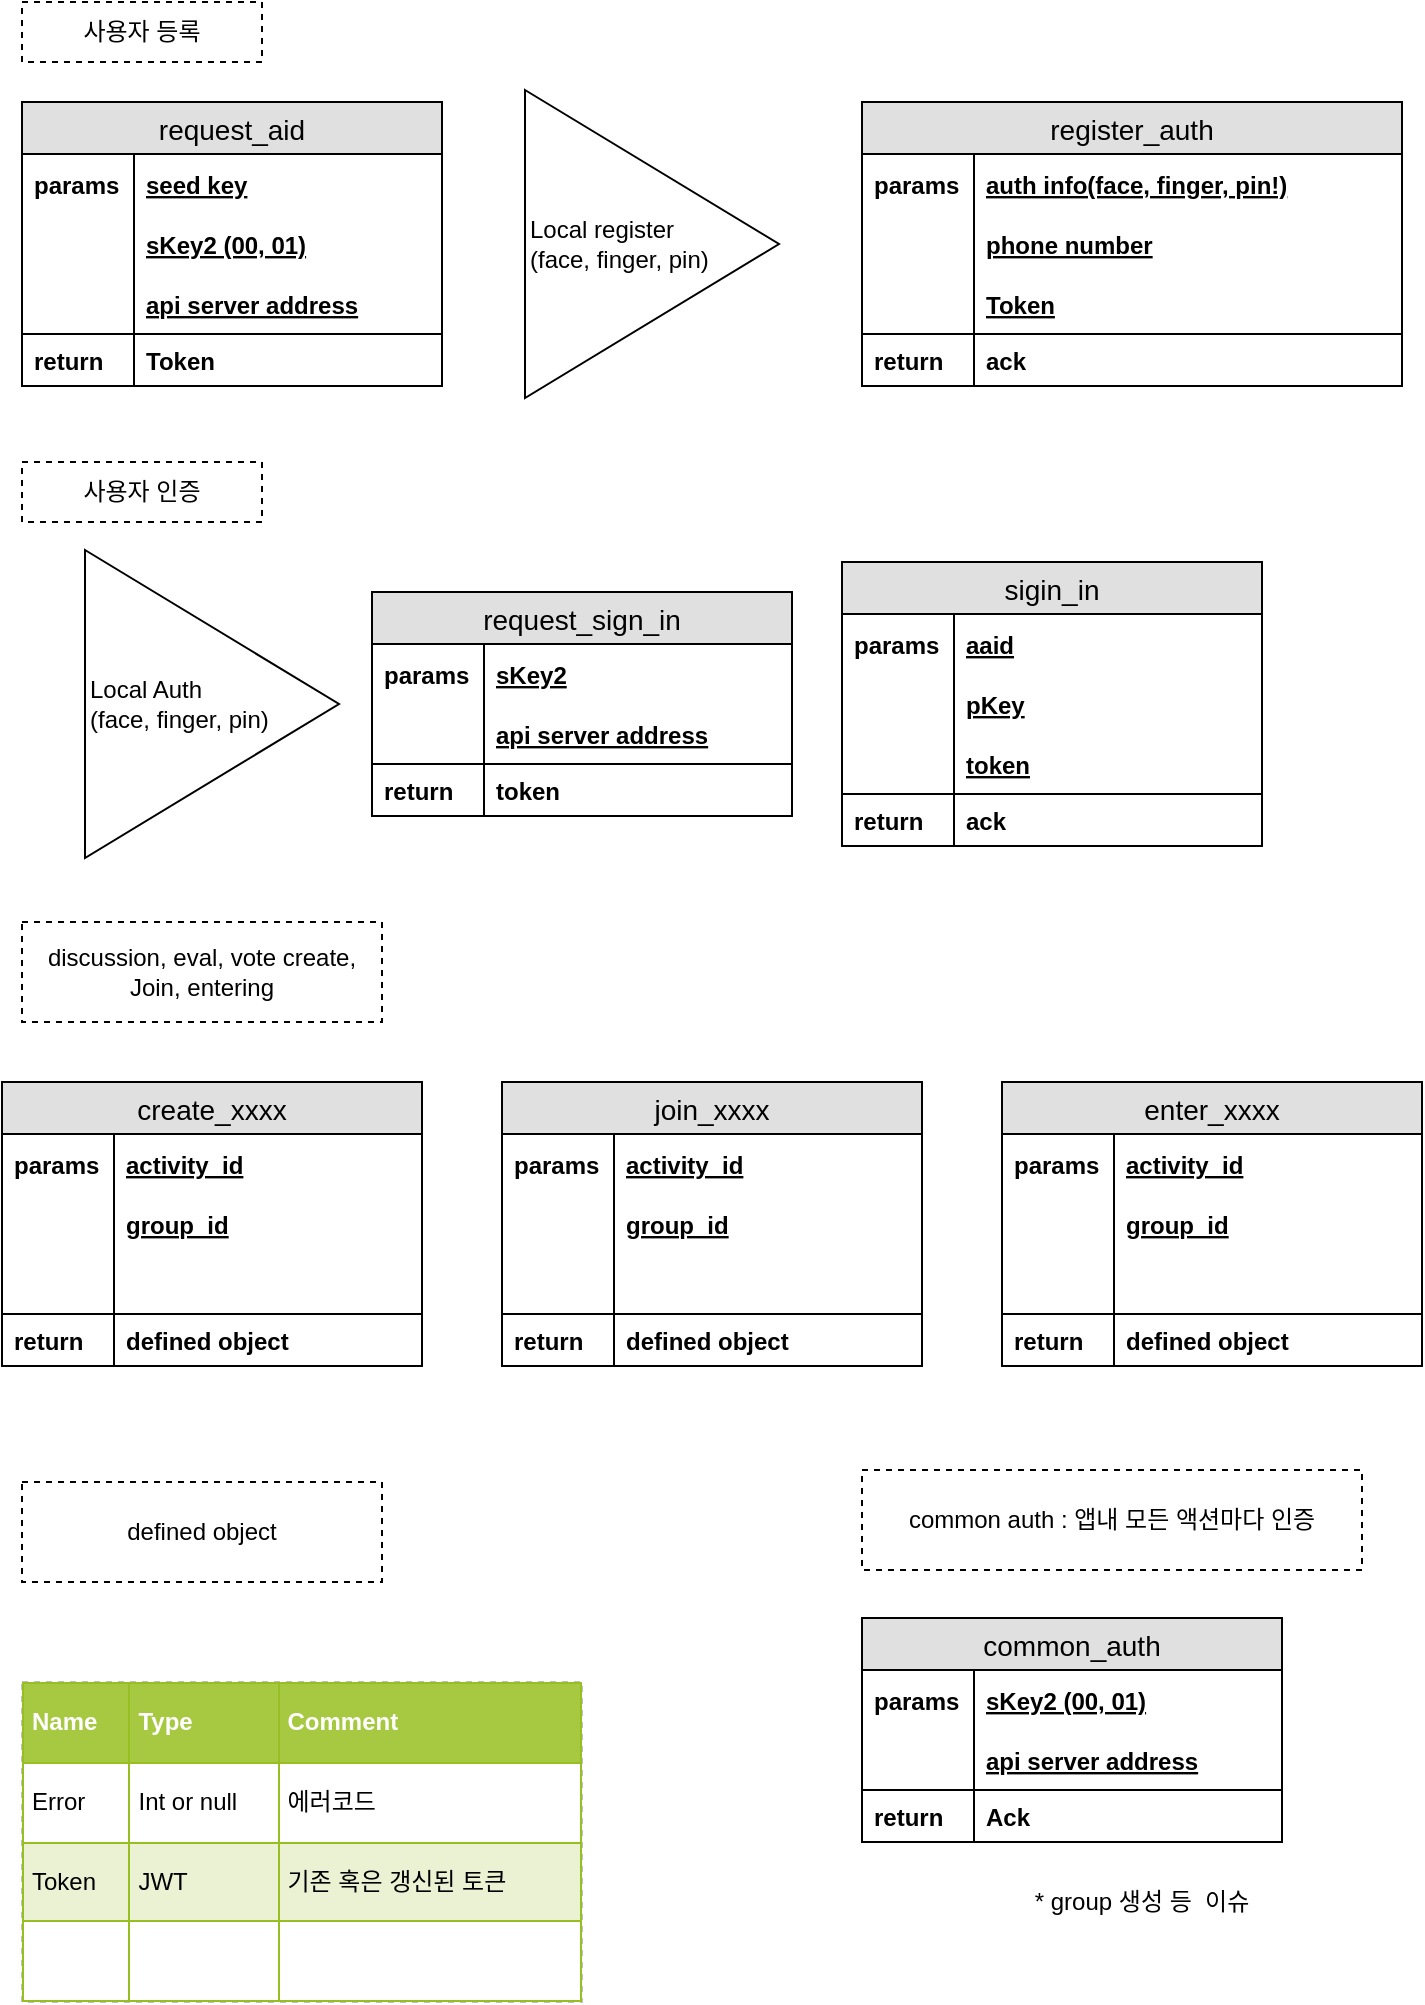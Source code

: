 <mxfile version="12.1.9" type="github" pages="1">
  <diagram id="exMwhVz5cOcehTMv7F8w" name="Page-1">
    <mxGraphModel dx="1426" dy="771" grid="1" gridSize="10" guides="1" tooltips="1" connect="1" arrows="1" fold="1" page="1" pageScale="1" pageWidth="827" pageHeight="1169" math="0" shadow="0">
      <root>
        <mxCell id="0"/>
        <mxCell id="1" parent="0"/>
        <mxCell id="1xPw11D1j_KxezTZeNWg-12" value="request_aid" style="swimlane;fontStyle=0;childLayout=stackLayout;horizontal=1;startSize=26;fillColor=#e0e0e0;horizontalStack=0;resizeParent=1;resizeParentMax=0;resizeLast=0;collapsible=1;marginBottom=0;swimlaneFillColor=#ffffff;align=center;fontSize=14;" parent="1" vertex="1">
          <mxGeometry x="80" y="130" width="210" height="142" as="geometry"/>
        </mxCell>
        <mxCell id="1xPw11D1j_KxezTZeNWg-13" value="seed key" style="shape=partialRectangle;top=0;left=0;right=0;bottom=0;align=left;verticalAlign=middle;fillColor=none;spacingLeft=60;spacingRight=4;overflow=hidden;rotatable=0;points=[[0,0.5],[1,0.5]];portConstraint=eastwest;dropTarget=0;fontStyle=5;fontSize=12;" parent="1xPw11D1j_KxezTZeNWg-12" vertex="1">
          <mxGeometry y="26" width="210" height="30" as="geometry"/>
        </mxCell>
        <mxCell id="1xPw11D1j_KxezTZeNWg-14" value="params" style="shape=partialRectangle;fontStyle=1;top=0;left=0;bottom=0;fillColor=none;align=left;verticalAlign=middle;spacingLeft=4;spacingRight=4;overflow=hidden;rotatable=0;points=[];portConstraint=eastwest;part=1;fontSize=12;" parent="1xPw11D1j_KxezTZeNWg-13" vertex="1" connectable="0">
          <mxGeometry width="56" height="30" as="geometry"/>
        </mxCell>
        <mxCell id="1xPw11D1j_KxezTZeNWg-15" value="sKey2 (00, 01)" style="shape=partialRectangle;top=0;left=0;right=0;bottom=1;align=left;verticalAlign=middle;fillColor=none;spacingLeft=60;spacingRight=4;overflow=hidden;rotatable=0;points=[[0,0.5],[1,0.5]];portConstraint=eastwest;dropTarget=0;fontStyle=5;fontSize=12;strokeColor=none;" parent="1xPw11D1j_KxezTZeNWg-12" vertex="1">
          <mxGeometry y="56" width="210" height="30" as="geometry"/>
        </mxCell>
        <mxCell id="1xPw11D1j_KxezTZeNWg-16" value="" style="shape=partialRectangle;fontStyle=1;top=0;left=0;bottom=0;fillColor=none;align=left;verticalAlign=middle;spacingLeft=4;spacingRight=4;overflow=hidden;rotatable=0;points=[];portConstraint=eastwest;part=1;fontSize=12;" parent="1xPw11D1j_KxezTZeNWg-15" vertex="1" connectable="0">
          <mxGeometry width="56" height="30" as="geometry"/>
        </mxCell>
        <mxCell id="1xPw11D1j_KxezTZeNWg-23" value="api server address" style="shape=partialRectangle;top=0;left=0;right=0;bottom=1;align=left;verticalAlign=middle;fillColor=none;spacingLeft=60;spacingRight=4;overflow=hidden;rotatable=0;points=[[0,0.5],[1,0.5]];portConstraint=eastwest;dropTarget=0;fontStyle=5;fontSize=12;" parent="1xPw11D1j_KxezTZeNWg-12" vertex="1">
          <mxGeometry y="86" width="210" height="30" as="geometry"/>
        </mxCell>
        <mxCell id="1xPw11D1j_KxezTZeNWg-24" value="" style="shape=partialRectangle;fontStyle=1;top=0;left=0;bottom=0;fillColor=none;align=left;verticalAlign=middle;spacingLeft=4;spacingRight=4;overflow=hidden;rotatable=0;points=[];portConstraint=eastwest;part=1;fontSize=12;" parent="1xPw11D1j_KxezTZeNWg-23" vertex="1" connectable="0">
          <mxGeometry width="56" height="30" as="geometry"/>
        </mxCell>
        <mxCell id="1xPw11D1j_KxezTZeNWg-17" value="Token" style="shape=partialRectangle;top=0;left=0;right=0;bottom=0;align=left;verticalAlign=top;fillColor=none;spacingLeft=60;spacingRight=4;overflow=hidden;rotatable=0;points=[[0,0.5],[1,0.5]];portConstraint=eastwest;dropTarget=0;fontSize=12;fontStyle=1" parent="1xPw11D1j_KxezTZeNWg-12" vertex="1">
          <mxGeometry y="116" width="210" height="26" as="geometry"/>
        </mxCell>
        <mxCell id="1xPw11D1j_KxezTZeNWg-18" value="return" style="shape=partialRectangle;top=0;left=0;bottom=0;fillColor=none;align=left;verticalAlign=top;spacingLeft=4;spacingRight=4;overflow=hidden;rotatable=0;points=[];portConstraint=eastwest;part=1;fontSize=12;fontStyle=1" parent="1xPw11D1j_KxezTZeNWg-17" vertex="1" connectable="0">
          <mxGeometry width="56" height="26" as="geometry"/>
        </mxCell>
        <mxCell id="1xPw11D1j_KxezTZeNWg-25" value="register_auth" style="swimlane;fontStyle=0;childLayout=stackLayout;horizontal=1;startSize=26;fillColor=#e0e0e0;horizontalStack=0;resizeParent=1;resizeParentMax=0;resizeLast=0;collapsible=1;marginBottom=0;swimlaneFillColor=#ffffff;align=center;fontSize=14;" parent="1" vertex="1">
          <mxGeometry x="500" y="130" width="270" height="142" as="geometry"/>
        </mxCell>
        <mxCell id="1xPw11D1j_KxezTZeNWg-26" value="auth info(face, finger, pin!)" style="shape=partialRectangle;top=0;left=0;right=0;bottom=0;align=left;verticalAlign=middle;fillColor=none;spacingLeft=60;spacingRight=4;overflow=hidden;rotatable=0;points=[[0,0.5],[1,0.5]];portConstraint=eastwest;dropTarget=0;fontStyle=5;fontSize=12;" parent="1xPw11D1j_KxezTZeNWg-25" vertex="1">
          <mxGeometry y="26" width="270" height="30" as="geometry"/>
        </mxCell>
        <mxCell id="1xPw11D1j_KxezTZeNWg-27" value="params" style="shape=partialRectangle;fontStyle=1;top=0;left=0;bottom=0;fillColor=none;align=left;verticalAlign=middle;spacingLeft=4;spacingRight=4;overflow=hidden;rotatable=0;points=[];portConstraint=eastwest;part=1;fontSize=12;" parent="1xPw11D1j_KxezTZeNWg-26" vertex="1" connectable="0">
          <mxGeometry width="56" height="30" as="geometry"/>
        </mxCell>
        <mxCell id="1xPw11D1j_KxezTZeNWg-28" value="phone number" style="shape=partialRectangle;top=0;left=0;right=0;bottom=1;align=left;verticalAlign=middle;fillColor=none;spacingLeft=60;spacingRight=4;overflow=hidden;rotatable=0;points=[[0,0.5],[1,0.5]];portConstraint=eastwest;dropTarget=0;fontStyle=5;fontSize=12;strokeColor=none;" parent="1xPw11D1j_KxezTZeNWg-25" vertex="1">
          <mxGeometry y="56" width="270" height="30" as="geometry"/>
        </mxCell>
        <mxCell id="1xPw11D1j_KxezTZeNWg-29" value="" style="shape=partialRectangle;fontStyle=1;top=0;left=0;bottom=0;fillColor=none;align=left;verticalAlign=middle;spacingLeft=4;spacingRight=4;overflow=hidden;rotatable=0;points=[];portConstraint=eastwest;part=1;fontSize=12;" parent="1xPw11D1j_KxezTZeNWg-28" vertex="1" connectable="0">
          <mxGeometry width="56" height="30" as="geometry"/>
        </mxCell>
        <mxCell id="1xPw11D1j_KxezTZeNWg-30" value="Token" style="shape=partialRectangle;top=0;left=0;right=0;bottom=1;align=left;verticalAlign=middle;fillColor=none;spacingLeft=60;spacingRight=4;overflow=hidden;rotatable=0;points=[[0,0.5],[1,0.5]];portConstraint=eastwest;dropTarget=0;fontStyle=5;fontSize=12;" parent="1xPw11D1j_KxezTZeNWg-25" vertex="1">
          <mxGeometry y="86" width="270" height="30" as="geometry"/>
        </mxCell>
        <mxCell id="1xPw11D1j_KxezTZeNWg-31" value="" style="shape=partialRectangle;fontStyle=1;top=0;left=0;bottom=0;fillColor=none;align=left;verticalAlign=middle;spacingLeft=4;spacingRight=4;overflow=hidden;rotatable=0;points=[];portConstraint=eastwest;part=1;fontSize=12;" parent="1xPw11D1j_KxezTZeNWg-30" vertex="1" connectable="0">
          <mxGeometry width="56" height="30" as="geometry"/>
        </mxCell>
        <mxCell id="1xPw11D1j_KxezTZeNWg-32" value="ack" style="shape=partialRectangle;top=0;left=0;right=0;bottom=0;align=left;verticalAlign=top;fillColor=none;spacingLeft=60;spacingRight=4;overflow=hidden;rotatable=0;points=[[0,0.5],[1,0.5]];portConstraint=eastwest;dropTarget=0;fontSize=12;fontStyle=1" parent="1xPw11D1j_KxezTZeNWg-25" vertex="1">
          <mxGeometry y="116" width="270" height="26" as="geometry"/>
        </mxCell>
        <mxCell id="1xPw11D1j_KxezTZeNWg-33" value="return" style="shape=partialRectangle;top=0;left=0;bottom=0;fillColor=none;align=left;verticalAlign=top;spacingLeft=4;spacingRight=4;overflow=hidden;rotatable=0;points=[];portConstraint=eastwest;part=1;fontSize=12;fontStyle=1" parent="1xPw11D1j_KxezTZeNWg-32" vertex="1" connectable="0">
          <mxGeometry width="56" height="26" as="geometry"/>
        </mxCell>
        <mxCell id="1xPw11D1j_KxezTZeNWg-34" value="사용자 등록" style="rounded=0;whiteSpace=wrap;html=1;dashed=1;" parent="1" vertex="1">
          <mxGeometry x="80" y="80" width="120" height="30" as="geometry"/>
        </mxCell>
        <mxCell id="1xPw11D1j_KxezTZeNWg-35" value="사용자 인증" style="rounded=0;whiteSpace=wrap;html=1;dashed=1;" parent="1" vertex="1">
          <mxGeometry x="80" y="310" width="120" height="30" as="geometry"/>
        </mxCell>
        <mxCell id="1xPw11D1j_KxezTZeNWg-36" value="request_sign_in" style="swimlane;fontStyle=0;childLayout=stackLayout;horizontal=1;startSize=26;fillColor=#e0e0e0;horizontalStack=0;resizeParent=1;resizeParentMax=0;resizeLast=0;collapsible=1;marginBottom=0;swimlaneFillColor=#ffffff;align=center;fontSize=14;" parent="1" vertex="1">
          <mxGeometry x="255" y="375" width="210" height="112" as="geometry"/>
        </mxCell>
        <mxCell id="1xPw11D1j_KxezTZeNWg-37" value="sKey2" style="shape=partialRectangle;top=0;left=0;right=0;bottom=0;align=left;verticalAlign=middle;fillColor=none;spacingLeft=60;spacingRight=4;overflow=hidden;rotatable=0;points=[[0,0.5],[1,0.5]];portConstraint=eastwest;dropTarget=0;fontStyle=5;fontSize=12;" parent="1xPw11D1j_KxezTZeNWg-36" vertex="1">
          <mxGeometry y="26" width="210" height="30" as="geometry"/>
        </mxCell>
        <mxCell id="1xPw11D1j_KxezTZeNWg-38" value="params" style="shape=partialRectangle;fontStyle=1;top=0;left=0;bottom=0;fillColor=none;align=left;verticalAlign=middle;spacingLeft=4;spacingRight=4;overflow=hidden;rotatable=0;points=[];portConstraint=eastwest;part=1;fontSize=12;" parent="1xPw11D1j_KxezTZeNWg-37" vertex="1" connectable="0">
          <mxGeometry width="56" height="30" as="geometry"/>
        </mxCell>
        <mxCell id="1xPw11D1j_KxezTZeNWg-41" value="api server address" style="shape=partialRectangle;top=0;left=0;right=0;bottom=1;align=left;verticalAlign=middle;fillColor=none;spacingLeft=60;spacingRight=4;overflow=hidden;rotatable=0;points=[[0,0.5],[1,0.5]];portConstraint=eastwest;dropTarget=0;fontStyle=5;fontSize=12;" parent="1xPw11D1j_KxezTZeNWg-36" vertex="1">
          <mxGeometry y="56" width="210" height="30" as="geometry"/>
        </mxCell>
        <mxCell id="1xPw11D1j_KxezTZeNWg-42" value="" style="shape=partialRectangle;fontStyle=1;top=0;left=0;bottom=0;fillColor=none;align=left;verticalAlign=middle;spacingLeft=4;spacingRight=4;overflow=hidden;rotatable=0;points=[];portConstraint=eastwest;part=1;fontSize=12;" parent="1xPw11D1j_KxezTZeNWg-41" vertex="1" connectable="0">
          <mxGeometry width="56" height="30" as="geometry"/>
        </mxCell>
        <mxCell id="1xPw11D1j_KxezTZeNWg-43" value="token" style="shape=partialRectangle;top=0;left=0;right=0;bottom=0;align=left;verticalAlign=top;fillColor=none;spacingLeft=60;spacingRight=4;overflow=hidden;rotatable=0;points=[[0,0.5],[1,0.5]];portConstraint=eastwest;dropTarget=0;fontSize=12;fontStyle=1" parent="1xPw11D1j_KxezTZeNWg-36" vertex="1">
          <mxGeometry y="86" width="210" height="26" as="geometry"/>
        </mxCell>
        <mxCell id="1xPw11D1j_KxezTZeNWg-44" value="return" style="shape=partialRectangle;top=0;left=0;bottom=0;fillColor=none;align=left;verticalAlign=top;spacingLeft=4;spacingRight=4;overflow=hidden;rotatable=0;points=[];portConstraint=eastwest;part=1;fontSize=12;fontStyle=1" parent="1xPw11D1j_KxezTZeNWg-43" vertex="1" connectable="0">
          <mxGeometry width="56" height="26" as="geometry"/>
        </mxCell>
        <mxCell id="1xPw11D1j_KxezTZeNWg-45" value="discussion, eval, vote create, Join, entering" style="rounded=0;whiteSpace=wrap;html=1;dashed=1;" parent="1" vertex="1">
          <mxGeometry x="80" y="540" width="180" height="50" as="geometry"/>
        </mxCell>
        <mxCell id="1xPw11D1j_KxezTZeNWg-46" value="create_xxxx" style="swimlane;fontStyle=0;childLayout=stackLayout;horizontal=1;startSize=26;fillColor=#e0e0e0;horizontalStack=0;resizeParent=1;resizeParentMax=0;resizeLast=0;collapsible=1;marginBottom=0;swimlaneFillColor=#ffffff;align=center;fontSize=14;" parent="1" vertex="1">
          <mxGeometry x="70" y="620" width="210" height="142" as="geometry"/>
        </mxCell>
        <mxCell id="1xPw11D1j_KxezTZeNWg-47" value="activity_id" style="shape=partialRectangle;top=0;left=0;right=0;bottom=0;align=left;verticalAlign=middle;fillColor=none;spacingLeft=60;spacingRight=4;overflow=hidden;rotatable=0;points=[[0,0.5],[1,0.5]];portConstraint=eastwest;dropTarget=0;fontStyle=5;fontSize=12;" parent="1xPw11D1j_KxezTZeNWg-46" vertex="1">
          <mxGeometry y="26" width="210" height="30" as="geometry"/>
        </mxCell>
        <mxCell id="1xPw11D1j_KxezTZeNWg-48" value="params" style="shape=partialRectangle;fontStyle=1;top=0;left=0;bottom=0;fillColor=none;align=left;verticalAlign=middle;spacingLeft=4;spacingRight=4;overflow=hidden;rotatable=0;points=[];portConstraint=eastwest;part=1;fontSize=12;" parent="1xPw11D1j_KxezTZeNWg-47" vertex="1" connectable="0">
          <mxGeometry width="56" height="30" as="geometry"/>
        </mxCell>
        <mxCell id="1xPw11D1j_KxezTZeNWg-49" value="group_id" style="shape=partialRectangle;top=0;left=0;right=0;bottom=1;align=left;verticalAlign=middle;fillColor=none;spacingLeft=60;spacingRight=4;overflow=hidden;rotatable=0;points=[[0,0.5],[1,0.5]];portConstraint=eastwest;dropTarget=0;fontStyle=5;fontSize=12;strokeColor=none;" parent="1xPw11D1j_KxezTZeNWg-46" vertex="1">
          <mxGeometry y="56" width="210" height="30" as="geometry"/>
        </mxCell>
        <mxCell id="1xPw11D1j_KxezTZeNWg-50" value="" style="shape=partialRectangle;fontStyle=1;top=0;left=0;bottom=0;fillColor=none;align=left;verticalAlign=middle;spacingLeft=4;spacingRight=4;overflow=hidden;rotatable=0;points=[];portConstraint=eastwest;part=1;fontSize=12;" parent="1xPw11D1j_KxezTZeNWg-49" vertex="1" connectable="0">
          <mxGeometry width="56" height="30" as="geometry"/>
        </mxCell>
        <mxCell id="1xPw11D1j_KxezTZeNWg-51" value="" style="shape=partialRectangle;top=0;left=0;right=0;bottom=1;align=left;verticalAlign=middle;fillColor=none;spacingLeft=60;spacingRight=4;overflow=hidden;rotatable=0;points=[[0,0.5],[1,0.5]];portConstraint=eastwest;dropTarget=0;fontStyle=5;fontSize=12;" parent="1xPw11D1j_KxezTZeNWg-46" vertex="1">
          <mxGeometry y="86" width="210" height="30" as="geometry"/>
        </mxCell>
        <mxCell id="1xPw11D1j_KxezTZeNWg-52" value="" style="shape=partialRectangle;fontStyle=1;top=0;left=0;bottom=0;fillColor=none;align=left;verticalAlign=middle;spacingLeft=4;spacingRight=4;overflow=hidden;rotatable=0;points=[];portConstraint=eastwest;part=1;fontSize=12;" parent="1xPw11D1j_KxezTZeNWg-51" vertex="1" connectable="0">
          <mxGeometry width="56" height="30" as="geometry"/>
        </mxCell>
        <mxCell id="1xPw11D1j_KxezTZeNWg-53" value="defined object" style="shape=partialRectangle;top=0;left=0;right=0;bottom=0;align=left;verticalAlign=top;fillColor=none;spacingLeft=60;spacingRight=4;overflow=hidden;rotatable=0;points=[[0,0.5],[1,0.5]];portConstraint=eastwest;dropTarget=0;fontSize=12;fontStyle=1" parent="1xPw11D1j_KxezTZeNWg-46" vertex="1">
          <mxGeometry y="116" width="210" height="26" as="geometry"/>
        </mxCell>
        <mxCell id="1xPw11D1j_KxezTZeNWg-54" value="return" style="shape=partialRectangle;top=0;left=0;bottom=0;fillColor=none;align=left;verticalAlign=top;spacingLeft=4;spacingRight=4;overflow=hidden;rotatable=0;points=[];portConstraint=eastwest;part=1;fontSize=12;fontStyle=1" parent="1xPw11D1j_KxezTZeNWg-53" vertex="1" connectable="0">
          <mxGeometry width="56" height="26" as="geometry"/>
        </mxCell>
        <mxCell id="1xPw11D1j_KxezTZeNWg-55" value="join_xxxx" style="swimlane;fontStyle=0;childLayout=stackLayout;horizontal=1;startSize=26;fillColor=#e0e0e0;horizontalStack=0;resizeParent=1;resizeParentMax=0;resizeLast=0;collapsible=1;marginBottom=0;swimlaneFillColor=#ffffff;align=center;fontSize=14;" parent="1" vertex="1">
          <mxGeometry x="320" y="620" width="210" height="142" as="geometry"/>
        </mxCell>
        <mxCell id="1xPw11D1j_KxezTZeNWg-56" value="activity_id" style="shape=partialRectangle;top=0;left=0;right=0;bottom=0;align=left;verticalAlign=middle;fillColor=none;spacingLeft=60;spacingRight=4;overflow=hidden;rotatable=0;points=[[0,0.5],[1,0.5]];portConstraint=eastwest;dropTarget=0;fontStyle=5;fontSize=12;" parent="1xPw11D1j_KxezTZeNWg-55" vertex="1">
          <mxGeometry y="26" width="210" height="30" as="geometry"/>
        </mxCell>
        <mxCell id="1xPw11D1j_KxezTZeNWg-57" value="params" style="shape=partialRectangle;fontStyle=1;top=0;left=0;bottom=0;fillColor=none;align=left;verticalAlign=middle;spacingLeft=4;spacingRight=4;overflow=hidden;rotatable=0;points=[];portConstraint=eastwest;part=1;fontSize=12;" parent="1xPw11D1j_KxezTZeNWg-56" vertex="1" connectable="0">
          <mxGeometry width="56" height="30" as="geometry"/>
        </mxCell>
        <mxCell id="1xPw11D1j_KxezTZeNWg-58" value="group_id" style="shape=partialRectangle;top=0;left=0;right=0;bottom=1;align=left;verticalAlign=middle;fillColor=none;spacingLeft=60;spacingRight=4;overflow=hidden;rotatable=0;points=[[0,0.5],[1,0.5]];portConstraint=eastwest;dropTarget=0;fontStyle=5;fontSize=12;strokeColor=none;" parent="1xPw11D1j_KxezTZeNWg-55" vertex="1">
          <mxGeometry y="56" width="210" height="30" as="geometry"/>
        </mxCell>
        <mxCell id="1xPw11D1j_KxezTZeNWg-59" value="" style="shape=partialRectangle;fontStyle=1;top=0;left=0;bottom=0;fillColor=none;align=left;verticalAlign=middle;spacingLeft=4;spacingRight=4;overflow=hidden;rotatable=0;points=[];portConstraint=eastwest;part=1;fontSize=12;" parent="1xPw11D1j_KxezTZeNWg-58" vertex="1" connectable="0">
          <mxGeometry width="56" height="30" as="geometry"/>
        </mxCell>
        <mxCell id="1xPw11D1j_KxezTZeNWg-60" value="" style="shape=partialRectangle;top=0;left=0;right=0;bottom=1;align=left;verticalAlign=middle;fillColor=none;spacingLeft=60;spacingRight=4;overflow=hidden;rotatable=0;points=[[0,0.5],[1,0.5]];portConstraint=eastwest;dropTarget=0;fontStyle=5;fontSize=12;" parent="1xPw11D1j_KxezTZeNWg-55" vertex="1">
          <mxGeometry y="86" width="210" height="30" as="geometry"/>
        </mxCell>
        <mxCell id="1xPw11D1j_KxezTZeNWg-61" value="" style="shape=partialRectangle;fontStyle=1;top=0;left=0;bottom=0;fillColor=none;align=left;verticalAlign=middle;spacingLeft=4;spacingRight=4;overflow=hidden;rotatable=0;points=[];portConstraint=eastwest;part=1;fontSize=12;" parent="1xPw11D1j_KxezTZeNWg-60" vertex="1" connectable="0">
          <mxGeometry width="56" height="30" as="geometry"/>
        </mxCell>
        <mxCell id="1xPw11D1j_KxezTZeNWg-62" value="defined object" style="shape=partialRectangle;top=0;left=0;right=0;bottom=0;align=left;verticalAlign=top;fillColor=none;spacingLeft=60;spacingRight=4;overflow=hidden;rotatable=0;points=[[0,0.5],[1,0.5]];portConstraint=eastwest;dropTarget=0;fontSize=12;fontStyle=1" parent="1xPw11D1j_KxezTZeNWg-55" vertex="1">
          <mxGeometry y="116" width="210" height="26" as="geometry"/>
        </mxCell>
        <mxCell id="1xPw11D1j_KxezTZeNWg-63" value="return" style="shape=partialRectangle;top=0;left=0;bottom=0;fillColor=none;align=left;verticalAlign=top;spacingLeft=4;spacingRight=4;overflow=hidden;rotatable=0;points=[];portConstraint=eastwest;part=1;fontSize=12;fontStyle=1" parent="1xPw11D1j_KxezTZeNWg-62" vertex="1" connectable="0">
          <mxGeometry width="56" height="26" as="geometry"/>
        </mxCell>
        <mxCell id="1xPw11D1j_KxezTZeNWg-64" value="enter_xxxx" style="swimlane;fontStyle=0;childLayout=stackLayout;horizontal=1;startSize=26;fillColor=#e0e0e0;horizontalStack=0;resizeParent=1;resizeParentMax=0;resizeLast=0;collapsible=1;marginBottom=0;swimlaneFillColor=#ffffff;align=center;fontSize=14;" parent="1" vertex="1">
          <mxGeometry x="570" y="620" width="210" height="142" as="geometry"/>
        </mxCell>
        <mxCell id="1xPw11D1j_KxezTZeNWg-65" value="activity_id" style="shape=partialRectangle;top=0;left=0;right=0;bottom=0;align=left;verticalAlign=middle;fillColor=none;spacingLeft=60;spacingRight=4;overflow=hidden;rotatable=0;points=[[0,0.5],[1,0.5]];portConstraint=eastwest;dropTarget=0;fontStyle=5;fontSize=12;" parent="1xPw11D1j_KxezTZeNWg-64" vertex="1">
          <mxGeometry y="26" width="210" height="30" as="geometry"/>
        </mxCell>
        <mxCell id="1xPw11D1j_KxezTZeNWg-66" value="params" style="shape=partialRectangle;fontStyle=1;top=0;left=0;bottom=0;fillColor=none;align=left;verticalAlign=middle;spacingLeft=4;spacingRight=4;overflow=hidden;rotatable=0;points=[];portConstraint=eastwest;part=1;fontSize=12;" parent="1xPw11D1j_KxezTZeNWg-65" vertex="1" connectable="0">
          <mxGeometry width="56" height="30" as="geometry"/>
        </mxCell>
        <mxCell id="1xPw11D1j_KxezTZeNWg-67" value="group_id" style="shape=partialRectangle;top=0;left=0;right=0;bottom=1;align=left;verticalAlign=middle;fillColor=none;spacingLeft=60;spacingRight=4;overflow=hidden;rotatable=0;points=[[0,0.5],[1,0.5]];portConstraint=eastwest;dropTarget=0;fontStyle=5;fontSize=12;strokeColor=none;" parent="1xPw11D1j_KxezTZeNWg-64" vertex="1">
          <mxGeometry y="56" width="210" height="30" as="geometry"/>
        </mxCell>
        <mxCell id="1xPw11D1j_KxezTZeNWg-68" value="" style="shape=partialRectangle;fontStyle=1;top=0;left=0;bottom=0;fillColor=none;align=left;verticalAlign=middle;spacingLeft=4;spacingRight=4;overflow=hidden;rotatable=0;points=[];portConstraint=eastwest;part=1;fontSize=12;" parent="1xPw11D1j_KxezTZeNWg-67" vertex="1" connectable="0">
          <mxGeometry width="56" height="30" as="geometry"/>
        </mxCell>
        <mxCell id="1xPw11D1j_KxezTZeNWg-69" value="" style="shape=partialRectangle;top=0;left=0;right=0;bottom=1;align=left;verticalAlign=middle;fillColor=none;spacingLeft=60;spacingRight=4;overflow=hidden;rotatable=0;points=[[0,0.5],[1,0.5]];portConstraint=eastwest;dropTarget=0;fontStyle=5;fontSize=12;" parent="1xPw11D1j_KxezTZeNWg-64" vertex="1">
          <mxGeometry y="86" width="210" height="30" as="geometry"/>
        </mxCell>
        <mxCell id="1xPw11D1j_KxezTZeNWg-70" value="" style="shape=partialRectangle;fontStyle=1;top=0;left=0;bottom=0;fillColor=none;align=left;verticalAlign=middle;spacingLeft=4;spacingRight=4;overflow=hidden;rotatable=0;points=[];portConstraint=eastwest;part=1;fontSize=12;" parent="1xPw11D1j_KxezTZeNWg-69" vertex="1" connectable="0">
          <mxGeometry width="56" height="30" as="geometry"/>
        </mxCell>
        <mxCell id="1xPw11D1j_KxezTZeNWg-71" value="defined object" style="shape=partialRectangle;top=0;left=0;right=0;bottom=0;align=left;verticalAlign=top;fillColor=none;spacingLeft=60;spacingRight=4;overflow=hidden;rotatable=0;points=[[0,0.5],[1,0.5]];portConstraint=eastwest;dropTarget=0;fontSize=12;fontStyle=1" parent="1xPw11D1j_KxezTZeNWg-64" vertex="1">
          <mxGeometry y="116" width="210" height="26" as="geometry"/>
        </mxCell>
        <mxCell id="1xPw11D1j_KxezTZeNWg-72" value="return" style="shape=partialRectangle;top=0;left=0;bottom=0;fillColor=none;align=left;verticalAlign=top;spacingLeft=4;spacingRight=4;overflow=hidden;rotatable=0;points=[];portConstraint=eastwest;part=1;fontSize=12;fontStyle=1" parent="1xPw11D1j_KxezTZeNWg-71" vertex="1" connectable="0">
          <mxGeometry width="56" height="26" as="geometry"/>
        </mxCell>
        <mxCell id="1xPw11D1j_KxezTZeNWg-73" value="defined object" style="rounded=0;whiteSpace=wrap;html=1;dashed=1;" parent="1" vertex="1">
          <mxGeometry x="80" y="820" width="180" height="50" as="geometry"/>
        </mxCell>
        <mxCell id="1xPw11D1j_KxezTZeNWg-83" value="&lt;table border=&quot;1&quot; width=&quot;100%&quot; cellpadding=&quot;4&quot; style=&quot;width: 100% ; height: 100% ; border-collapse: collapse&quot;&gt;&lt;tbody&gt;&lt;tr style=&quot;background-color: #a7c942 ; color: #ffffff ; border: 1px solid #98bf21&quot;&gt;&lt;th align=&quot;left&quot;&gt;Name&lt;/th&gt;&lt;th align=&quot;left&quot;&gt;Type&lt;/th&gt;&lt;th align=&quot;left&quot;&gt;Comment&lt;/th&gt;&lt;/tr&gt;&lt;tr style=&quot;border: 1px solid #98bf21&quot;&gt;&lt;td&gt;Error&lt;/td&gt;&lt;td&gt;Int or null&lt;/td&gt;&lt;td&gt;에러코드&lt;/td&gt;&lt;/tr&gt;&lt;tr style=&quot;background-color: #eaf2d3 ; border: 1px solid #98bf21&quot;&gt;&lt;td&gt;Token&lt;/td&gt;&lt;td&gt;JWT&lt;/td&gt;&lt;td&gt;기존 혹은 갱신된 토큰&lt;/td&gt;&lt;/tr&gt;&lt;tr style=&quot;border: 1px solid #98bf21&quot;&gt;&lt;td&gt;&lt;br&gt;&lt;/td&gt;&lt;td&gt;&lt;/td&gt;&lt;td&gt;&lt;/td&gt;&lt;/tr&gt;&lt;/tbody&gt;&lt;/table&gt;" style="text;html=1;strokeColor=#c0c0c0;fillColor=#ffffff;overflow=fill;rounded=0;dashed=1;" parent="1" vertex="1">
          <mxGeometry x="80" y="920" width="280" height="160" as="geometry"/>
        </mxCell>
        <mxCell id="iJmRyo7Y7WePxXvUP5vB-1" value="Local register&lt;br&gt;(face, finger, pin)" style="triangle;whiteSpace=wrap;html=1;align=left;" vertex="1" parent="1">
          <mxGeometry x="331.5" y="124" width="127" height="154" as="geometry"/>
        </mxCell>
        <mxCell id="iJmRyo7Y7WePxXvUP5vB-2" value="sigin_in" style="swimlane;fontStyle=0;childLayout=stackLayout;horizontal=1;startSize=26;fillColor=#e0e0e0;horizontalStack=0;resizeParent=1;resizeParentMax=0;resizeLast=0;collapsible=1;marginBottom=0;swimlaneFillColor=#ffffff;align=center;fontSize=14;" vertex="1" parent="1">
          <mxGeometry x="490" y="360" width="210" height="142" as="geometry"/>
        </mxCell>
        <mxCell id="iJmRyo7Y7WePxXvUP5vB-3" value="aaid" style="shape=partialRectangle;top=0;left=0;right=0;bottom=0;align=left;verticalAlign=middle;fillColor=none;spacingLeft=60;spacingRight=4;overflow=hidden;rotatable=0;points=[[0,0.5],[1,0.5]];portConstraint=eastwest;dropTarget=0;fontStyle=5;fontSize=12;" vertex="1" parent="iJmRyo7Y7WePxXvUP5vB-2">
          <mxGeometry y="26" width="210" height="30" as="geometry"/>
        </mxCell>
        <mxCell id="iJmRyo7Y7WePxXvUP5vB-4" value="params" style="shape=partialRectangle;fontStyle=1;top=0;left=0;bottom=0;fillColor=none;align=left;verticalAlign=middle;spacingLeft=4;spacingRight=4;overflow=hidden;rotatable=0;points=[];portConstraint=eastwest;part=1;fontSize=12;" vertex="1" connectable="0" parent="iJmRyo7Y7WePxXvUP5vB-3">
          <mxGeometry width="56" height="30" as="geometry"/>
        </mxCell>
        <mxCell id="iJmRyo7Y7WePxXvUP5vB-5" value="pKey" style="shape=partialRectangle;top=0;left=0;right=0;bottom=1;align=left;verticalAlign=middle;fillColor=none;spacingLeft=60;spacingRight=4;overflow=hidden;rotatable=0;points=[[0,0.5],[1,0.5]];portConstraint=eastwest;dropTarget=0;fontStyle=5;fontSize=12;strokeColor=none;" vertex="1" parent="iJmRyo7Y7WePxXvUP5vB-2">
          <mxGeometry y="56" width="210" height="30" as="geometry"/>
        </mxCell>
        <mxCell id="iJmRyo7Y7WePxXvUP5vB-6" value="" style="shape=partialRectangle;fontStyle=1;top=0;left=0;bottom=0;fillColor=none;align=left;verticalAlign=middle;spacingLeft=4;spacingRight=4;overflow=hidden;rotatable=0;points=[];portConstraint=eastwest;part=1;fontSize=12;" vertex="1" connectable="0" parent="iJmRyo7Y7WePxXvUP5vB-5">
          <mxGeometry width="56" height="30" as="geometry"/>
        </mxCell>
        <mxCell id="iJmRyo7Y7WePxXvUP5vB-7" value="token" style="shape=partialRectangle;top=0;left=0;right=0;bottom=1;align=left;verticalAlign=middle;fillColor=none;spacingLeft=60;spacingRight=4;overflow=hidden;rotatable=0;points=[[0,0.5],[1,0.5]];portConstraint=eastwest;dropTarget=0;fontStyle=5;fontSize=12;" vertex="1" parent="iJmRyo7Y7WePxXvUP5vB-2">
          <mxGeometry y="86" width="210" height="30" as="geometry"/>
        </mxCell>
        <mxCell id="iJmRyo7Y7WePxXvUP5vB-8" value="" style="shape=partialRectangle;fontStyle=1;top=0;left=0;bottom=0;fillColor=none;align=left;verticalAlign=middle;spacingLeft=4;spacingRight=4;overflow=hidden;rotatable=0;points=[];portConstraint=eastwest;part=1;fontSize=12;" vertex="1" connectable="0" parent="iJmRyo7Y7WePxXvUP5vB-7">
          <mxGeometry width="56" height="30" as="geometry"/>
        </mxCell>
        <mxCell id="iJmRyo7Y7WePxXvUP5vB-9" value="ack" style="shape=partialRectangle;top=0;left=0;right=0;bottom=0;align=left;verticalAlign=top;fillColor=none;spacingLeft=60;spacingRight=4;overflow=hidden;rotatable=0;points=[[0,0.5],[1,0.5]];portConstraint=eastwest;dropTarget=0;fontSize=12;fontStyle=1" vertex="1" parent="iJmRyo7Y7WePxXvUP5vB-2">
          <mxGeometry y="116" width="210" height="26" as="geometry"/>
        </mxCell>
        <mxCell id="iJmRyo7Y7WePxXvUP5vB-10" value="return" style="shape=partialRectangle;top=0;left=0;bottom=0;fillColor=none;align=left;verticalAlign=top;spacingLeft=4;spacingRight=4;overflow=hidden;rotatable=0;points=[];portConstraint=eastwest;part=1;fontSize=12;fontStyle=1" vertex="1" connectable="0" parent="iJmRyo7Y7WePxXvUP5vB-9">
          <mxGeometry width="56" height="26" as="geometry"/>
        </mxCell>
        <mxCell id="iJmRyo7Y7WePxXvUP5vB-11" value="Local Auth&lt;br&gt;(face, finger, pin)" style="triangle;whiteSpace=wrap;html=1;align=left;" vertex="1" parent="1">
          <mxGeometry x="111.5" y="354" width="127" height="154" as="geometry"/>
        </mxCell>
        <mxCell id="iJmRyo7Y7WePxXvUP5vB-14" value="* group 생성 등&amp;nbsp; 이슈" style="text;html=1;strokeColor=none;fillColor=none;align=center;verticalAlign=middle;whiteSpace=wrap;rounded=0;" vertex="1" parent="1">
          <mxGeometry x="500" y="1020" width="280" height="20" as="geometry"/>
        </mxCell>
        <mxCell id="iJmRyo7Y7WePxXvUP5vB-15" value="common_auth" style="swimlane;fontStyle=0;childLayout=stackLayout;horizontal=1;startSize=26;fillColor=#e0e0e0;horizontalStack=0;resizeParent=1;resizeParentMax=0;resizeLast=0;collapsible=1;marginBottom=0;swimlaneFillColor=#ffffff;align=center;fontSize=14;" vertex="1" parent="1">
          <mxGeometry x="500" y="888" width="210" height="112" as="geometry"/>
        </mxCell>
        <mxCell id="iJmRyo7Y7WePxXvUP5vB-18" value="sKey2 (00, 01)" style="shape=partialRectangle;top=0;left=0;right=0;bottom=1;align=left;verticalAlign=middle;fillColor=none;spacingLeft=60;spacingRight=4;overflow=hidden;rotatable=0;points=[[0,0.5],[1,0.5]];portConstraint=eastwest;dropTarget=0;fontStyle=5;fontSize=12;strokeColor=none;" vertex="1" parent="iJmRyo7Y7WePxXvUP5vB-15">
          <mxGeometry y="26" width="210" height="30" as="geometry"/>
        </mxCell>
        <mxCell id="iJmRyo7Y7WePxXvUP5vB-19" value="params" style="shape=partialRectangle;fontStyle=1;top=0;left=0;bottom=0;fillColor=none;align=left;verticalAlign=middle;spacingLeft=4;spacingRight=4;overflow=hidden;rotatable=0;points=[];portConstraint=eastwest;part=1;fontSize=12;" vertex="1" connectable="0" parent="iJmRyo7Y7WePxXvUP5vB-18">
          <mxGeometry width="56" height="30" as="geometry"/>
        </mxCell>
        <mxCell id="iJmRyo7Y7WePxXvUP5vB-20" value="api server address" style="shape=partialRectangle;top=0;left=0;right=0;bottom=1;align=left;verticalAlign=middle;fillColor=none;spacingLeft=60;spacingRight=4;overflow=hidden;rotatable=0;points=[[0,0.5],[1,0.5]];portConstraint=eastwest;dropTarget=0;fontStyle=5;fontSize=12;" vertex="1" parent="iJmRyo7Y7WePxXvUP5vB-15">
          <mxGeometry y="56" width="210" height="30" as="geometry"/>
        </mxCell>
        <mxCell id="iJmRyo7Y7WePxXvUP5vB-21" value="" style="shape=partialRectangle;fontStyle=1;top=0;left=0;bottom=0;fillColor=none;align=left;verticalAlign=middle;spacingLeft=4;spacingRight=4;overflow=hidden;rotatable=0;points=[];portConstraint=eastwest;part=1;fontSize=12;" vertex="1" connectable="0" parent="iJmRyo7Y7WePxXvUP5vB-20">
          <mxGeometry width="56" height="30" as="geometry"/>
        </mxCell>
        <mxCell id="iJmRyo7Y7WePxXvUP5vB-22" value="Ack" style="shape=partialRectangle;top=0;left=0;right=0;bottom=0;align=left;verticalAlign=top;fillColor=none;spacingLeft=60;spacingRight=4;overflow=hidden;rotatable=0;points=[[0,0.5],[1,0.5]];portConstraint=eastwest;dropTarget=0;fontSize=12;fontStyle=1" vertex="1" parent="iJmRyo7Y7WePxXvUP5vB-15">
          <mxGeometry y="86" width="210" height="26" as="geometry"/>
        </mxCell>
        <mxCell id="iJmRyo7Y7WePxXvUP5vB-23" value="return" style="shape=partialRectangle;top=0;left=0;bottom=0;fillColor=none;align=left;verticalAlign=top;spacingLeft=4;spacingRight=4;overflow=hidden;rotatable=0;points=[];portConstraint=eastwest;part=1;fontSize=12;fontStyle=1" vertex="1" connectable="0" parent="iJmRyo7Y7WePxXvUP5vB-22">
          <mxGeometry width="56" height="26" as="geometry"/>
        </mxCell>
        <mxCell id="iJmRyo7Y7WePxXvUP5vB-24" value="common auth : 앱내 모든 액션마다 인증" style="rounded=0;whiteSpace=wrap;html=1;dashed=1;" vertex="1" parent="1">
          <mxGeometry x="500" y="814" width="250" height="50" as="geometry"/>
        </mxCell>
      </root>
    </mxGraphModel>
  </diagram>
</mxfile>
